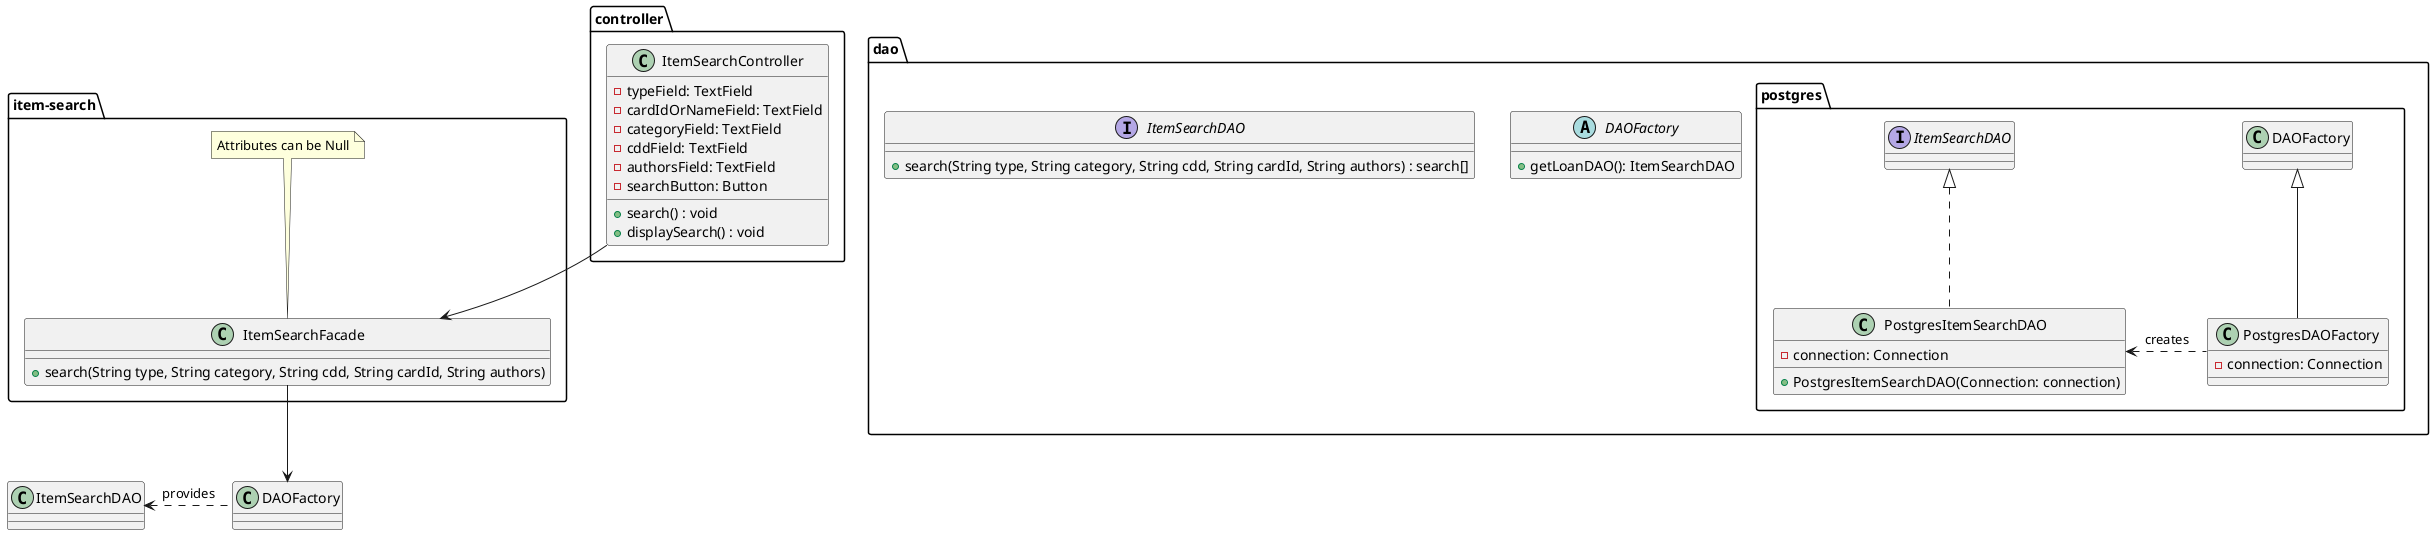 @startuml
package controller {

  class ItemSearchController {
    -typeField: TextField
    -cardIdOrNameField: TextField
    -categoryField: TextField
    -cddField: TextField
    -authorsField: TextField
    -searchButton: Button
    +search() : void
    +displaySearch() : void
  }
}

package item-search {

  class ItemSearchFacade {
    +search(String type, String category, String cdd, String cardId, String authors)
  }
  note top of ItemSearchFacade
   Attributes can be Null
  end note

}

package dao {

  abstract class DAOFactory {
    +getLoanDAO(): ItemSearchDAO
  }

  interface ItemSearchDAO {
    +search(String type, String category, String cdd, String cardId, String authors) : search[]
  }

  package postgres {

    class PostgresItemSearchDAO implements ItemSearchDAO {
      -connection: Connection
      +PostgresItemSearchDAO(Connection: connection)
    }

    class PostgresDAOFactory extends DAOFactory {
      -connection: Connection
    }
  }

}

PostgresDAOFactory .left> PostgresItemSearchDAO : "creates"
DAOFactory .left> ItemSearchDAO : "provides"
ItemSearchFacade -down-> DAOFactory
ItemSearchController -down-> ItemSearchFacade

@enduml
